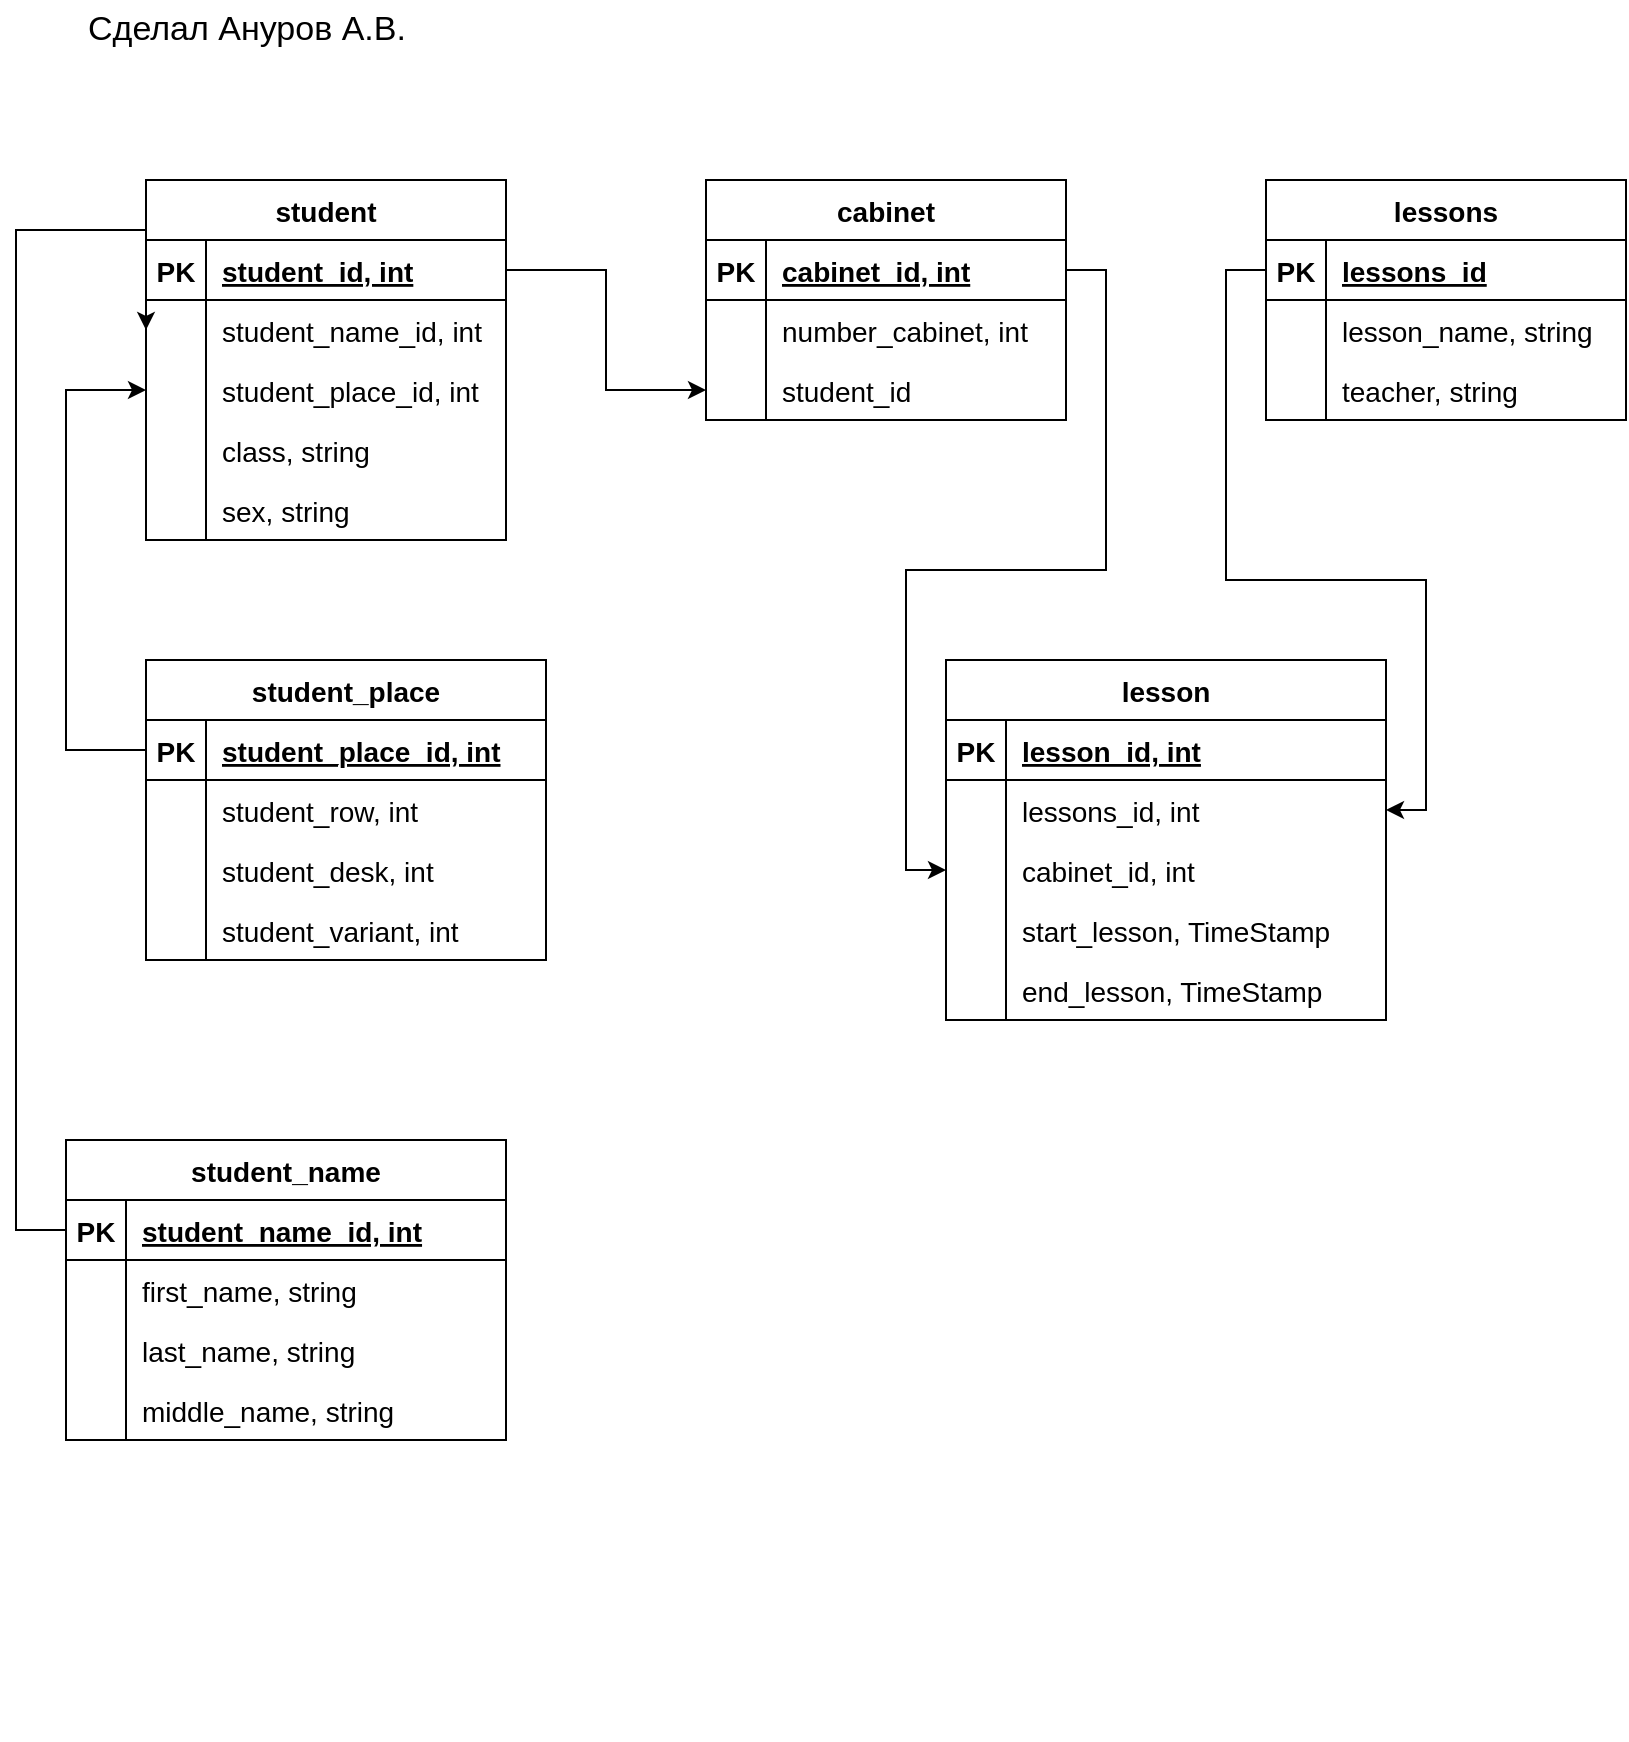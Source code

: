 <mxfile version="20.7.4" type="device"><diagram id="R2lEEEUBdFMjLlhIrx00" name="Page-1"><mxGraphModel dx="2058" dy="1188" grid="1" gridSize="10" guides="1" tooltips="1" connect="1" arrows="1" fold="1" page="1" pageScale="1" pageWidth="850" pageHeight="1100" math="0" shadow="0" extFonts="Permanent Marker^https://fonts.googleapis.com/css?family=Permanent+Marker"><root><mxCell id="0"/><mxCell id="1" parent="0"/><mxCell id="qrlgizruV7iUz2u9Bl9i-1" value="&lt;p style=&quot;box-sizing: border-box; margin: 0px; color: rgb(44, 45, 48); font-family: Roboto, &amp;quot;San Francisco&amp;quot;, &amp;quot;Helvetica Neue&amp;quot;, Helvetica, Arial; text-align: start; background-color: rgb(255, 255, 255);&quot;&gt;&lt;br&gt;&lt;/p&gt;" style="text;html=1;align=center;verticalAlign=middle;resizable=0;points=[];autosize=1;strokeColor=none;fillColor=none;" vertex="1" parent="1"><mxGeometry x="405" y="840" width="20" height="30" as="geometry"/></mxCell><mxCell id="qrlgizruV7iUz2u9Bl9i-22" value="student" style="shape=table;startSize=30;container=1;collapsible=1;childLayout=tableLayout;fixedRows=1;rowLines=0;fontStyle=1;align=center;resizeLast=1;fontSize=14;" vertex="1" parent="1"><mxGeometry x="75" y="90" width="180" height="180" as="geometry"/></mxCell><mxCell id="qrlgizruV7iUz2u9Bl9i-23" value="" style="shape=tableRow;horizontal=0;startSize=0;swimlaneHead=0;swimlaneBody=0;fillColor=none;collapsible=0;dropTarget=0;points=[[0,0.5],[1,0.5]];portConstraint=eastwest;top=0;left=0;right=0;bottom=1;fontSize=14;" vertex="1" parent="qrlgizruV7iUz2u9Bl9i-22"><mxGeometry y="30" width="180" height="30" as="geometry"/></mxCell><mxCell id="qrlgizruV7iUz2u9Bl9i-24" value="PK" style="shape=partialRectangle;connectable=0;fillColor=none;top=0;left=0;bottom=0;right=0;fontStyle=1;overflow=hidden;fontSize=14;" vertex="1" parent="qrlgizruV7iUz2u9Bl9i-23"><mxGeometry width="30" height="30" as="geometry"><mxRectangle width="30" height="30" as="alternateBounds"/></mxGeometry></mxCell><mxCell id="qrlgizruV7iUz2u9Bl9i-25" value="student_id, int" style="shape=partialRectangle;connectable=0;fillColor=none;top=0;left=0;bottom=0;right=0;align=left;spacingLeft=6;fontStyle=5;overflow=hidden;fontSize=14;" vertex="1" parent="qrlgizruV7iUz2u9Bl9i-23"><mxGeometry x="30" width="150" height="30" as="geometry"><mxRectangle width="150" height="30" as="alternateBounds"/></mxGeometry></mxCell><mxCell id="qrlgizruV7iUz2u9Bl9i-26" value="" style="shape=tableRow;horizontal=0;startSize=0;swimlaneHead=0;swimlaneBody=0;fillColor=none;collapsible=0;dropTarget=0;points=[[0,0.5],[1,0.5]];portConstraint=eastwest;top=0;left=0;right=0;bottom=0;fontSize=14;" vertex="1" parent="qrlgizruV7iUz2u9Bl9i-22"><mxGeometry y="60" width="180" height="30" as="geometry"/></mxCell><mxCell id="qrlgizruV7iUz2u9Bl9i-27" value="" style="shape=partialRectangle;connectable=0;fillColor=none;top=0;left=0;bottom=0;right=0;editable=1;overflow=hidden;fontSize=14;" vertex="1" parent="qrlgizruV7iUz2u9Bl9i-26"><mxGeometry width="30" height="30" as="geometry"><mxRectangle width="30" height="30" as="alternateBounds"/></mxGeometry></mxCell><mxCell id="qrlgizruV7iUz2u9Bl9i-28" value="student_name_id, int" style="shape=partialRectangle;connectable=0;fillColor=none;top=0;left=0;bottom=0;right=0;align=left;spacingLeft=6;overflow=hidden;fontSize=14;" vertex="1" parent="qrlgizruV7iUz2u9Bl9i-26"><mxGeometry x="30" width="150" height="30" as="geometry"><mxRectangle width="150" height="30" as="alternateBounds"/></mxGeometry></mxCell><mxCell id="qrlgizruV7iUz2u9Bl9i-57" value="" style="shape=tableRow;horizontal=0;startSize=0;swimlaneHead=0;swimlaneBody=0;fillColor=none;collapsible=0;dropTarget=0;points=[[0,0.5],[1,0.5]];portConstraint=eastwest;top=0;left=0;right=0;bottom=0;fontSize=14;" vertex="1" parent="qrlgizruV7iUz2u9Bl9i-22"><mxGeometry y="90" width="180" height="30" as="geometry"/></mxCell><mxCell id="qrlgizruV7iUz2u9Bl9i-58" value="" style="shape=partialRectangle;connectable=0;fillColor=none;top=0;left=0;bottom=0;right=0;editable=1;overflow=hidden;fontSize=14;" vertex="1" parent="qrlgizruV7iUz2u9Bl9i-57"><mxGeometry width="30" height="30" as="geometry"><mxRectangle width="30" height="30" as="alternateBounds"/></mxGeometry></mxCell><mxCell id="qrlgizruV7iUz2u9Bl9i-59" value="student_place_id, int" style="shape=partialRectangle;connectable=0;fillColor=none;top=0;left=0;bottom=0;right=0;align=left;spacingLeft=6;overflow=hidden;fontSize=14;" vertex="1" parent="qrlgizruV7iUz2u9Bl9i-57"><mxGeometry x="30" width="150" height="30" as="geometry"><mxRectangle width="150" height="30" as="alternateBounds"/></mxGeometry></mxCell><mxCell id="qrlgizruV7iUz2u9Bl9i-29" value="" style="shape=tableRow;horizontal=0;startSize=0;swimlaneHead=0;swimlaneBody=0;fillColor=none;collapsible=0;dropTarget=0;points=[[0,0.5],[1,0.5]];portConstraint=eastwest;top=0;left=0;right=0;bottom=0;fontSize=14;" vertex="1" parent="qrlgizruV7iUz2u9Bl9i-22"><mxGeometry y="120" width="180" height="30" as="geometry"/></mxCell><mxCell id="qrlgizruV7iUz2u9Bl9i-30" value="" style="shape=partialRectangle;connectable=0;fillColor=none;top=0;left=0;bottom=0;right=0;editable=1;overflow=hidden;fontSize=14;" vertex="1" parent="qrlgizruV7iUz2u9Bl9i-29"><mxGeometry width="30" height="30" as="geometry"><mxRectangle width="30" height="30" as="alternateBounds"/></mxGeometry></mxCell><mxCell id="qrlgizruV7iUz2u9Bl9i-31" value="class, string" style="shape=partialRectangle;connectable=0;fillColor=none;top=0;left=0;bottom=0;right=0;align=left;spacingLeft=6;overflow=hidden;fontSize=14;" vertex="1" parent="qrlgizruV7iUz2u9Bl9i-29"><mxGeometry x="30" width="150" height="30" as="geometry"><mxRectangle width="150" height="30" as="alternateBounds"/></mxGeometry></mxCell><mxCell id="qrlgizruV7iUz2u9Bl9i-179" value="" style="shape=tableRow;horizontal=0;startSize=0;swimlaneHead=0;swimlaneBody=0;fillColor=none;collapsible=0;dropTarget=0;points=[[0,0.5],[1,0.5]];portConstraint=eastwest;top=0;left=0;right=0;bottom=0;fontSize=14;" vertex="1" parent="qrlgizruV7iUz2u9Bl9i-22"><mxGeometry y="150" width="180" height="30" as="geometry"/></mxCell><mxCell id="qrlgizruV7iUz2u9Bl9i-180" value="" style="shape=partialRectangle;connectable=0;fillColor=none;top=0;left=0;bottom=0;right=0;editable=1;overflow=hidden;fontSize=14;" vertex="1" parent="qrlgizruV7iUz2u9Bl9i-179"><mxGeometry width="30" height="30" as="geometry"><mxRectangle width="30" height="30" as="alternateBounds"/></mxGeometry></mxCell><mxCell id="qrlgizruV7iUz2u9Bl9i-181" value="sex, string" style="shape=partialRectangle;connectable=0;fillColor=none;top=0;left=0;bottom=0;right=0;align=left;spacingLeft=6;overflow=hidden;fontSize=14;" vertex="1" parent="qrlgizruV7iUz2u9Bl9i-179"><mxGeometry x="30" width="150" height="30" as="geometry"><mxRectangle width="150" height="30" as="alternateBounds"/></mxGeometry></mxCell><mxCell id="qrlgizruV7iUz2u9Bl9i-35" value="student_name" style="shape=table;startSize=30;container=1;collapsible=1;childLayout=tableLayout;fixedRows=1;rowLines=0;fontStyle=1;align=center;resizeLast=1;fontSize=14;" vertex="1" parent="1"><mxGeometry x="35" y="570" width="220" height="150" as="geometry"/></mxCell><mxCell id="qrlgizruV7iUz2u9Bl9i-36" value="" style="shape=tableRow;horizontal=0;startSize=0;swimlaneHead=0;swimlaneBody=0;fillColor=none;collapsible=0;dropTarget=0;points=[[0,0.5],[1,0.5]];portConstraint=eastwest;top=0;left=0;right=0;bottom=1;fontSize=14;" vertex="1" parent="qrlgizruV7iUz2u9Bl9i-35"><mxGeometry y="30" width="220" height="30" as="geometry"/></mxCell><mxCell id="qrlgizruV7iUz2u9Bl9i-37" value="PK" style="shape=partialRectangle;connectable=0;fillColor=none;top=0;left=0;bottom=0;right=0;fontStyle=1;overflow=hidden;fontSize=14;" vertex="1" parent="qrlgizruV7iUz2u9Bl9i-36"><mxGeometry width="30" height="30" as="geometry"><mxRectangle width="30" height="30" as="alternateBounds"/></mxGeometry></mxCell><mxCell id="qrlgizruV7iUz2u9Bl9i-38" value="student_name_id, int" style="shape=partialRectangle;connectable=0;fillColor=none;top=0;left=0;bottom=0;right=0;align=left;spacingLeft=6;fontStyle=5;overflow=hidden;fontSize=14;" vertex="1" parent="qrlgizruV7iUz2u9Bl9i-36"><mxGeometry x="30" width="190" height="30" as="geometry"><mxRectangle width="190" height="30" as="alternateBounds"/></mxGeometry></mxCell><mxCell id="qrlgizruV7iUz2u9Bl9i-39" value="" style="shape=tableRow;horizontal=0;startSize=0;swimlaneHead=0;swimlaneBody=0;fillColor=none;collapsible=0;dropTarget=0;points=[[0,0.5],[1,0.5]];portConstraint=eastwest;top=0;left=0;right=0;bottom=0;fontSize=14;" vertex="1" parent="qrlgizruV7iUz2u9Bl9i-35"><mxGeometry y="60" width="220" height="30" as="geometry"/></mxCell><mxCell id="qrlgizruV7iUz2u9Bl9i-40" value="" style="shape=partialRectangle;connectable=0;fillColor=none;top=0;left=0;bottom=0;right=0;editable=1;overflow=hidden;fontSize=14;" vertex="1" parent="qrlgizruV7iUz2u9Bl9i-39"><mxGeometry width="30" height="30" as="geometry"><mxRectangle width="30" height="30" as="alternateBounds"/></mxGeometry></mxCell><mxCell id="qrlgizruV7iUz2u9Bl9i-41" value="first_name, string  " style="shape=partialRectangle;connectable=0;fillColor=none;top=0;left=0;bottom=0;right=0;align=left;spacingLeft=6;overflow=hidden;fontSize=14;" vertex="1" parent="qrlgizruV7iUz2u9Bl9i-39"><mxGeometry x="30" width="190" height="30" as="geometry"><mxRectangle width="190" height="30" as="alternateBounds"/></mxGeometry></mxCell><mxCell id="qrlgizruV7iUz2u9Bl9i-42" value="" style="shape=tableRow;horizontal=0;startSize=0;swimlaneHead=0;swimlaneBody=0;fillColor=none;collapsible=0;dropTarget=0;points=[[0,0.5],[1,0.5]];portConstraint=eastwest;top=0;left=0;right=0;bottom=0;fontSize=14;" vertex="1" parent="qrlgizruV7iUz2u9Bl9i-35"><mxGeometry y="90" width="220" height="30" as="geometry"/></mxCell><mxCell id="qrlgizruV7iUz2u9Bl9i-43" value="" style="shape=partialRectangle;connectable=0;fillColor=none;top=0;left=0;bottom=0;right=0;editable=1;overflow=hidden;fontSize=14;" vertex="1" parent="qrlgizruV7iUz2u9Bl9i-42"><mxGeometry width="30" height="30" as="geometry"><mxRectangle width="30" height="30" as="alternateBounds"/></mxGeometry></mxCell><mxCell id="qrlgizruV7iUz2u9Bl9i-44" value="last_name, string" style="shape=partialRectangle;connectable=0;fillColor=none;top=0;left=0;bottom=0;right=0;align=left;spacingLeft=6;overflow=hidden;fontSize=14;" vertex="1" parent="qrlgizruV7iUz2u9Bl9i-42"><mxGeometry x="30" width="190" height="30" as="geometry"><mxRectangle width="190" height="30" as="alternateBounds"/></mxGeometry></mxCell><mxCell id="qrlgizruV7iUz2u9Bl9i-45" value="" style="shape=tableRow;horizontal=0;startSize=0;swimlaneHead=0;swimlaneBody=0;fillColor=none;collapsible=0;dropTarget=0;points=[[0,0.5],[1,0.5]];portConstraint=eastwest;top=0;left=0;right=0;bottom=0;fontSize=14;" vertex="1" parent="qrlgizruV7iUz2u9Bl9i-35"><mxGeometry y="120" width="220" height="30" as="geometry"/></mxCell><mxCell id="qrlgizruV7iUz2u9Bl9i-46" value="" style="shape=partialRectangle;connectable=0;fillColor=none;top=0;left=0;bottom=0;right=0;editable=1;overflow=hidden;fontSize=14;" vertex="1" parent="qrlgizruV7iUz2u9Bl9i-45"><mxGeometry width="30" height="30" as="geometry"><mxRectangle width="30" height="30" as="alternateBounds"/></mxGeometry></mxCell><mxCell id="qrlgizruV7iUz2u9Bl9i-47" value="middle_name, string" style="shape=partialRectangle;connectable=0;fillColor=none;top=0;left=0;bottom=0;right=0;align=left;spacingLeft=6;overflow=hidden;fontSize=14;" vertex="1" parent="qrlgizruV7iUz2u9Bl9i-45"><mxGeometry x="30" width="190" height="30" as="geometry"><mxRectangle width="190" height="30" as="alternateBounds"/></mxGeometry></mxCell><mxCell id="qrlgizruV7iUz2u9Bl9i-63" value="cabinet" style="shape=table;startSize=30;container=1;collapsible=1;childLayout=tableLayout;fixedRows=1;rowLines=0;fontStyle=1;align=center;resizeLast=1;fontSize=14;" vertex="1" parent="1"><mxGeometry x="355" y="90" width="180" height="120" as="geometry"><mxRectangle x="760" y="40" width="90" height="30" as="alternateBounds"/></mxGeometry></mxCell><mxCell id="qrlgizruV7iUz2u9Bl9i-64" value="" style="shape=tableRow;horizontal=0;startSize=0;swimlaneHead=0;swimlaneBody=0;fillColor=none;collapsible=0;dropTarget=0;points=[[0,0.5],[1,0.5]];portConstraint=eastwest;top=0;left=0;right=0;bottom=1;fontSize=14;" vertex="1" parent="qrlgizruV7iUz2u9Bl9i-63"><mxGeometry y="30" width="180" height="30" as="geometry"/></mxCell><mxCell id="qrlgizruV7iUz2u9Bl9i-65" value="PK" style="shape=partialRectangle;connectable=0;fillColor=none;top=0;left=0;bottom=0;right=0;fontStyle=1;overflow=hidden;fontSize=14;" vertex="1" parent="qrlgizruV7iUz2u9Bl9i-64"><mxGeometry width="30" height="30" as="geometry"><mxRectangle width="30" height="30" as="alternateBounds"/></mxGeometry></mxCell><mxCell id="qrlgizruV7iUz2u9Bl9i-66" value="cabinet_id, int" style="shape=partialRectangle;connectable=0;fillColor=none;top=0;left=0;bottom=0;right=0;align=left;spacingLeft=6;fontStyle=5;overflow=hidden;fontSize=14;" vertex="1" parent="qrlgizruV7iUz2u9Bl9i-64"><mxGeometry x="30" width="150" height="30" as="geometry"><mxRectangle width="150" height="30" as="alternateBounds"/></mxGeometry></mxCell><mxCell id="qrlgizruV7iUz2u9Bl9i-67" value="" style="shape=tableRow;horizontal=0;startSize=0;swimlaneHead=0;swimlaneBody=0;fillColor=none;collapsible=0;dropTarget=0;points=[[0,0.5],[1,0.5]];portConstraint=eastwest;top=0;left=0;right=0;bottom=0;fontSize=14;" vertex="1" parent="qrlgizruV7iUz2u9Bl9i-63"><mxGeometry y="60" width="180" height="30" as="geometry"/></mxCell><mxCell id="qrlgizruV7iUz2u9Bl9i-68" value="" style="shape=partialRectangle;connectable=0;fillColor=none;top=0;left=0;bottom=0;right=0;editable=1;overflow=hidden;fontSize=14;" vertex="1" parent="qrlgizruV7iUz2u9Bl9i-67"><mxGeometry width="30" height="30" as="geometry"><mxRectangle width="30" height="30" as="alternateBounds"/></mxGeometry></mxCell><mxCell id="qrlgizruV7iUz2u9Bl9i-69" value="number_cabinet, int" style="shape=partialRectangle;connectable=0;fillColor=none;top=0;left=0;bottom=0;right=0;align=left;spacingLeft=6;overflow=hidden;fontSize=14;" vertex="1" parent="qrlgizruV7iUz2u9Bl9i-67"><mxGeometry x="30" width="150" height="30" as="geometry"><mxRectangle width="150" height="30" as="alternateBounds"/></mxGeometry></mxCell><mxCell id="qrlgizruV7iUz2u9Bl9i-149" value="" style="shape=tableRow;horizontal=0;startSize=0;swimlaneHead=0;swimlaneBody=0;fillColor=none;collapsible=0;dropTarget=0;points=[[0,0.5],[1,0.5]];portConstraint=eastwest;top=0;left=0;right=0;bottom=0;fontSize=14;" vertex="1" parent="qrlgizruV7iUz2u9Bl9i-63"><mxGeometry y="90" width="180" height="30" as="geometry"/></mxCell><mxCell id="qrlgizruV7iUz2u9Bl9i-150" value="" style="shape=partialRectangle;connectable=0;fillColor=none;top=0;left=0;bottom=0;right=0;editable=1;overflow=hidden;fontSize=14;" vertex="1" parent="qrlgizruV7iUz2u9Bl9i-149"><mxGeometry width="30" height="30" as="geometry"><mxRectangle width="30" height="30" as="alternateBounds"/></mxGeometry></mxCell><mxCell id="qrlgizruV7iUz2u9Bl9i-151" value="student_id" style="shape=partialRectangle;connectable=0;fillColor=none;top=0;left=0;bottom=0;right=0;align=left;spacingLeft=6;overflow=hidden;fontSize=14;" vertex="1" parent="qrlgizruV7iUz2u9Bl9i-149"><mxGeometry x="30" width="150" height="30" as="geometry"><mxRectangle width="150" height="30" as="alternateBounds"/></mxGeometry></mxCell><mxCell id="qrlgizruV7iUz2u9Bl9i-131" style="edgeStyle=orthogonalEdgeStyle;rounded=0;orthogonalLoop=1;jettySize=auto;html=1;entryX=0;entryY=0.5;entryDx=0;entryDy=0;fontSize=14;" edge="1" parent="1" source="qrlgizruV7iUz2u9Bl9i-36" target="qrlgizruV7iUz2u9Bl9i-26"><mxGeometry relative="1" as="geometry"><Array as="points"><mxPoint x="10" y="615"/><mxPoint x="10" y="115"/><mxPoint x="75" y="115"/></Array></mxGeometry></mxCell><mxCell id="qrlgizruV7iUz2u9Bl9i-132" value="lesson" style="shape=table;startSize=30;container=1;collapsible=1;childLayout=tableLayout;fixedRows=1;rowLines=0;fontStyle=1;align=center;resizeLast=1;fontSize=14;" vertex="1" parent="1"><mxGeometry x="475" y="330" width="220" height="180" as="geometry"><mxRectangle x="760" y="40" width="90" height="30" as="alternateBounds"/></mxGeometry></mxCell><mxCell id="qrlgizruV7iUz2u9Bl9i-133" value="" style="shape=tableRow;horizontal=0;startSize=0;swimlaneHead=0;swimlaneBody=0;fillColor=none;collapsible=0;dropTarget=0;points=[[0,0.5],[1,0.5]];portConstraint=eastwest;top=0;left=0;right=0;bottom=1;fontSize=14;" vertex="1" parent="qrlgizruV7iUz2u9Bl9i-132"><mxGeometry y="30" width="220" height="30" as="geometry"/></mxCell><mxCell id="qrlgizruV7iUz2u9Bl9i-134" value="PK" style="shape=partialRectangle;connectable=0;fillColor=none;top=0;left=0;bottom=0;right=0;fontStyle=1;overflow=hidden;fontSize=14;" vertex="1" parent="qrlgizruV7iUz2u9Bl9i-133"><mxGeometry width="30" height="30" as="geometry"><mxRectangle width="30" height="30" as="alternateBounds"/></mxGeometry></mxCell><mxCell id="qrlgizruV7iUz2u9Bl9i-135" value="lesson_id, int" style="shape=partialRectangle;connectable=0;fillColor=none;top=0;left=0;bottom=0;right=0;align=left;spacingLeft=6;fontStyle=5;overflow=hidden;fontSize=14;" vertex="1" parent="qrlgizruV7iUz2u9Bl9i-133"><mxGeometry x="30" width="190" height="30" as="geometry"><mxRectangle width="190" height="30" as="alternateBounds"/></mxGeometry></mxCell><mxCell id="qrlgizruV7iUz2u9Bl9i-136" value="" style="shape=tableRow;horizontal=0;startSize=0;swimlaneHead=0;swimlaneBody=0;fillColor=none;collapsible=0;dropTarget=0;points=[[0,0.5],[1,0.5]];portConstraint=eastwest;top=0;left=0;right=0;bottom=0;fontSize=14;" vertex="1" parent="qrlgizruV7iUz2u9Bl9i-132"><mxGeometry y="60" width="220" height="30" as="geometry"/></mxCell><mxCell id="qrlgizruV7iUz2u9Bl9i-137" value="" style="shape=partialRectangle;connectable=0;fillColor=none;top=0;left=0;bottom=0;right=0;editable=1;overflow=hidden;fontSize=14;" vertex="1" parent="qrlgizruV7iUz2u9Bl9i-136"><mxGeometry width="30" height="30" as="geometry"><mxRectangle width="30" height="30" as="alternateBounds"/></mxGeometry></mxCell><mxCell id="qrlgizruV7iUz2u9Bl9i-138" value="lessons_id, int" style="shape=partialRectangle;connectable=0;fillColor=none;top=0;left=0;bottom=0;right=0;align=left;spacingLeft=6;overflow=hidden;fontSize=14;" vertex="1" parent="qrlgizruV7iUz2u9Bl9i-136"><mxGeometry x="30" width="190" height="30" as="geometry"><mxRectangle width="190" height="30" as="alternateBounds"/></mxGeometry></mxCell><mxCell id="qrlgizruV7iUz2u9Bl9i-195" value="" style="shape=tableRow;horizontal=0;startSize=0;swimlaneHead=0;swimlaneBody=0;fillColor=none;collapsible=0;dropTarget=0;points=[[0,0.5],[1,0.5]];portConstraint=eastwest;top=0;left=0;right=0;bottom=0;fontSize=14;" vertex="1" parent="qrlgizruV7iUz2u9Bl9i-132"><mxGeometry y="90" width="220" height="30" as="geometry"/></mxCell><mxCell id="qrlgizruV7iUz2u9Bl9i-196" value="" style="shape=partialRectangle;connectable=0;fillColor=none;top=0;left=0;bottom=0;right=0;editable=1;overflow=hidden;fontSize=14;" vertex="1" parent="qrlgizruV7iUz2u9Bl9i-195"><mxGeometry width="30" height="30" as="geometry"><mxRectangle width="30" height="30" as="alternateBounds"/></mxGeometry></mxCell><mxCell id="qrlgizruV7iUz2u9Bl9i-197" value="cabinet_id, int" style="shape=partialRectangle;connectable=0;fillColor=none;top=0;left=0;bottom=0;right=0;align=left;spacingLeft=6;overflow=hidden;fontSize=14;" vertex="1" parent="qrlgizruV7iUz2u9Bl9i-195"><mxGeometry x="30" width="190" height="30" as="geometry"><mxRectangle width="190" height="30" as="alternateBounds"/></mxGeometry></mxCell><mxCell id="qrlgizruV7iUz2u9Bl9i-198" value="" style="shape=tableRow;horizontal=0;startSize=0;swimlaneHead=0;swimlaneBody=0;fillColor=none;collapsible=0;dropTarget=0;points=[[0,0.5],[1,0.5]];portConstraint=eastwest;top=0;left=0;right=0;bottom=0;fontSize=14;" vertex="1" parent="qrlgizruV7iUz2u9Bl9i-132"><mxGeometry y="120" width="220" height="30" as="geometry"/></mxCell><mxCell id="qrlgizruV7iUz2u9Bl9i-199" value="" style="shape=partialRectangle;connectable=0;fillColor=none;top=0;left=0;bottom=0;right=0;editable=1;overflow=hidden;fontSize=14;" vertex="1" parent="qrlgizruV7iUz2u9Bl9i-198"><mxGeometry width="30" height="30" as="geometry"><mxRectangle width="30" height="30" as="alternateBounds"/></mxGeometry></mxCell><mxCell id="qrlgizruV7iUz2u9Bl9i-200" value="start_lesson, TimeStamp" style="shape=partialRectangle;connectable=0;fillColor=none;top=0;left=0;bottom=0;right=0;align=left;spacingLeft=6;overflow=hidden;fontSize=14;" vertex="1" parent="qrlgizruV7iUz2u9Bl9i-198"><mxGeometry x="30" width="190" height="30" as="geometry"><mxRectangle width="190" height="30" as="alternateBounds"/></mxGeometry></mxCell><mxCell id="qrlgizruV7iUz2u9Bl9i-201" value="" style="shape=tableRow;horizontal=0;startSize=0;swimlaneHead=0;swimlaneBody=0;fillColor=none;collapsible=0;dropTarget=0;points=[[0,0.5],[1,0.5]];portConstraint=eastwest;top=0;left=0;right=0;bottom=0;fontSize=14;" vertex="1" parent="qrlgizruV7iUz2u9Bl9i-132"><mxGeometry y="150" width="220" height="30" as="geometry"/></mxCell><mxCell id="qrlgizruV7iUz2u9Bl9i-202" value="" style="shape=partialRectangle;connectable=0;fillColor=none;top=0;left=0;bottom=0;right=0;editable=1;overflow=hidden;fontSize=14;" vertex="1" parent="qrlgizruV7iUz2u9Bl9i-201"><mxGeometry width="30" height="30" as="geometry"><mxRectangle width="30" height="30" as="alternateBounds"/></mxGeometry></mxCell><mxCell id="qrlgizruV7iUz2u9Bl9i-203" value="end_lesson, TimeStamp" style="shape=partialRectangle;connectable=0;fillColor=none;top=0;left=0;bottom=0;right=0;align=left;spacingLeft=6;overflow=hidden;fontSize=14;" vertex="1" parent="qrlgizruV7iUz2u9Bl9i-201"><mxGeometry x="30" width="190" height="30" as="geometry"><mxRectangle width="190" height="30" as="alternateBounds"/></mxGeometry></mxCell><mxCell id="qrlgizruV7iUz2u9Bl9i-163" value="student_place" style="shape=table;startSize=30;container=1;collapsible=1;childLayout=tableLayout;fixedRows=1;rowLines=0;fontStyle=1;align=center;resizeLast=1;fontSize=14;" vertex="1" parent="1"><mxGeometry x="75" y="330" width="200" height="150" as="geometry"/></mxCell><mxCell id="qrlgizruV7iUz2u9Bl9i-164" value="" style="shape=tableRow;horizontal=0;startSize=0;swimlaneHead=0;swimlaneBody=0;fillColor=none;collapsible=0;dropTarget=0;points=[[0,0.5],[1,0.5]];portConstraint=eastwest;top=0;left=0;right=0;bottom=1;fontSize=14;" vertex="1" parent="qrlgizruV7iUz2u9Bl9i-163"><mxGeometry y="30" width="200" height="30" as="geometry"/></mxCell><mxCell id="qrlgizruV7iUz2u9Bl9i-165" value="PK" style="shape=partialRectangle;connectable=0;fillColor=none;top=0;left=0;bottom=0;right=0;fontStyle=1;overflow=hidden;fontSize=14;" vertex="1" parent="qrlgizruV7iUz2u9Bl9i-164"><mxGeometry width="30" height="30" as="geometry"><mxRectangle width="30" height="30" as="alternateBounds"/></mxGeometry></mxCell><mxCell id="qrlgizruV7iUz2u9Bl9i-166" value="student_place_id, int" style="shape=partialRectangle;connectable=0;fillColor=none;top=0;left=0;bottom=0;right=0;align=left;spacingLeft=6;fontStyle=5;overflow=hidden;fontSize=14;" vertex="1" parent="qrlgizruV7iUz2u9Bl9i-164"><mxGeometry x="30" width="170" height="30" as="geometry"><mxRectangle width="170" height="30" as="alternateBounds"/></mxGeometry></mxCell><mxCell id="qrlgizruV7iUz2u9Bl9i-170" value="" style="shape=tableRow;horizontal=0;startSize=0;swimlaneHead=0;swimlaneBody=0;fillColor=none;collapsible=0;dropTarget=0;points=[[0,0.5],[1,0.5]];portConstraint=eastwest;top=0;left=0;right=0;bottom=0;fontSize=14;" vertex="1" parent="qrlgizruV7iUz2u9Bl9i-163"><mxGeometry y="60" width="200" height="30" as="geometry"/></mxCell><mxCell id="qrlgizruV7iUz2u9Bl9i-171" value="" style="shape=partialRectangle;connectable=0;fillColor=none;top=0;left=0;bottom=0;right=0;editable=1;overflow=hidden;fontSize=14;" vertex="1" parent="qrlgizruV7iUz2u9Bl9i-170"><mxGeometry width="30" height="30" as="geometry"><mxRectangle width="30" height="30" as="alternateBounds"/></mxGeometry></mxCell><mxCell id="qrlgizruV7iUz2u9Bl9i-172" value="student_row, int" style="shape=partialRectangle;connectable=0;fillColor=none;top=0;left=0;bottom=0;right=0;align=left;spacingLeft=6;overflow=hidden;fontSize=14;" vertex="1" parent="qrlgizruV7iUz2u9Bl9i-170"><mxGeometry x="30" width="170" height="30" as="geometry"><mxRectangle width="170" height="30" as="alternateBounds"/></mxGeometry></mxCell><mxCell id="qrlgizruV7iUz2u9Bl9i-173" value="" style="shape=tableRow;horizontal=0;startSize=0;swimlaneHead=0;swimlaneBody=0;fillColor=none;collapsible=0;dropTarget=0;points=[[0,0.5],[1,0.5]];portConstraint=eastwest;top=0;left=0;right=0;bottom=0;fontSize=14;" vertex="1" parent="qrlgizruV7iUz2u9Bl9i-163"><mxGeometry y="90" width="200" height="30" as="geometry"/></mxCell><mxCell id="qrlgizruV7iUz2u9Bl9i-174" value="" style="shape=partialRectangle;connectable=0;fillColor=none;top=0;left=0;bottom=0;right=0;editable=1;overflow=hidden;fontSize=14;" vertex="1" parent="qrlgizruV7iUz2u9Bl9i-173"><mxGeometry width="30" height="30" as="geometry"><mxRectangle width="30" height="30" as="alternateBounds"/></mxGeometry></mxCell><mxCell id="qrlgizruV7iUz2u9Bl9i-175" value="student_desk, int" style="shape=partialRectangle;connectable=0;fillColor=none;top=0;left=0;bottom=0;right=0;align=left;spacingLeft=6;overflow=hidden;fontSize=14;" vertex="1" parent="qrlgizruV7iUz2u9Bl9i-173"><mxGeometry x="30" width="170" height="30" as="geometry"><mxRectangle width="170" height="30" as="alternateBounds"/></mxGeometry></mxCell><mxCell id="qrlgizruV7iUz2u9Bl9i-176" value="" style="shape=tableRow;horizontal=0;startSize=0;swimlaneHead=0;swimlaneBody=0;fillColor=none;collapsible=0;dropTarget=0;points=[[0,0.5],[1,0.5]];portConstraint=eastwest;top=0;left=0;right=0;bottom=0;fontSize=14;" vertex="1" parent="qrlgizruV7iUz2u9Bl9i-163"><mxGeometry y="120" width="200" height="30" as="geometry"/></mxCell><mxCell id="qrlgizruV7iUz2u9Bl9i-177" value="" style="shape=partialRectangle;connectable=0;fillColor=none;top=0;left=0;bottom=0;right=0;editable=1;overflow=hidden;fontSize=14;" vertex="1" parent="qrlgizruV7iUz2u9Bl9i-176"><mxGeometry width="30" height="30" as="geometry"><mxRectangle width="30" height="30" as="alternateBounds"/></mxGeometry></mxCell><mxCell id="qrlgizruV7iUz2u9Bl9i-178" value="student_variant, int" style="shape=partialRectangle;connectable=0;fillColor=none;top=0;left=0;bottom=0;right=0;align=left;spacingLeft=6;overflow=hidden;fontSize=14;" vertex="1" parent="qrlgizruV7iUz2u9Bl9i-176"><mxGeometry x="30" width="170" height="30" as="geometry"><mxRectangle width="170" height="30" as="alternateBounds"/></mxGeometry></mxCell><mxCell id="qrlgizruV7iUz2u9Bl9i-182" style="edgeStyle=orthogonalEdgeStyle;rounded=0;orthogonalLoop=1;jettySize=auto;html=1;entryX=0;entryY=0.5;entryDx=0;entryDy=0;fontSize=12;" edge="1" parent="1" source="qrlgizruV7iUz2u9Bl9i-164" target="qrlgizruV7iUz2u9Bl9i-57"><mxGeometry relative="1" as="geometry"><Array as="points"><mxPoint x="35" y="375"/><mxPoint x="35" y="195"/></Array></mxGeometry></mxCell><mxCell id="qrlgizruV7iUz2u9Bl9i-204" value="lessons" style="shape=table;startSize=30;container=1;collapsible=1;childLayout=tableLayout;fixedRows=1;rowLines=0;fontStyle=1;align=center;resizeLast=1;fontSize=14;" vertex="1" parent="1"><mxGeometry x="635" y="90" width="180" height="120" as="geometry"><mxRectangle x="760" y="40" width="90" height="30" as="alternateBounds"/></mxGeometry></mxCell><mxCell id="qrlgizruV7iUz2u9Bl9i-205" value="" style="shape=tableRow;horizontal=0;startSize=0;swimlaneHead=0;swimlaneBody=0;fillColor=none;collapsible=0;dropTarget=0;points=[[0,0.5],[1,0.5]];portConstraint=eastwest;top=0;left=0;right=0;bottom=1;fontSize=14;" vertex="1" parent="qrlgizruV7iUz2u9Bl9i-204"><mxGeometry y="30" width="180" height="30" as="geometry"/></mxCell><mxCell id="qrlgizruV7iUz2u9Bl9i-206" value="PK" style="shape=partialRectangle;connectable=0;fillColor=none;top=0;left=0;bottom=0;right=0;fontStyle=1;overflow=hidden;fontSize=14;" vertex="1" parent="qrlgizruV7iUz2u9Bl9i-205"><mxGeometry width="30" height="30" as="geometry"><mxRectangle width="30" height="30" as="alternateBounds"/></mxGeometry></mxCell><mxCell id="qrlgizruV7iUz2u9Bl9i-207" value="lessons_id" style="shape=partialRectangle;connectable=0;fillColor=none;top=0;left=0;bottom=0;right=0;align=left;spacingLeft=6;fontStyle=5;overflow=hidden;fontSize=14;" vertex="1" parent="qrlgizruV7iUz2u9Bl9i-205"><mxGeometry x="30" width="150" height="30" as="geometry"><mxRectangle width="150" height="30" as="alternateBounds"/></mxGeometry></mxCell><mxCell id="qrlgizruV7iUz2u9Bl9i-208" value="" style="shape=tableRow;horizontal=0;startSize=0;swimlaneHead=0;swimlaneBody=0;fillColor=none;collapsible=0;dropTarget=0;points=[[0,0.5],[1,0.5]];portConstraint=eastwest;top=0;left=0;right=0;bottom=0;fontSize=14;" vertex="1" parent="qrlgizruV7iUz2u9Bl9i-204"><mxGeometry y="60" width="180" height="30" as="geometry"/></mxCell><mxCell id="qrlgizruV7iUz2u9Bl9i-209" value="" style="shape=partialRectangle;connectable=0;fillColor=none;top=0;left=0;bottom=0;right=0;editable=1;overflow=hidden;fontSize=14;" vertex="1" parent="qrlgizruV7iUz2u9Bl9i-208"><mxGeometry width="30" height="30" as="geometry"><mxRectangle width="30" height="30" as="alternateBounds"/></mxGeometry></mxCell><mxCell id="qrlgizruV7iUz2u9Bl9i-210" value="lesson_name, string" style="shape=partialRectangle;connectable=0;fillColor=none;top=0;left=0;bottom=0;right=0;align=left;spacingLeft=6;overflow=hidden;fontSize=14;" vertex="1" parent="qrlgizruV7iUz2u9Bl9i-208"><mxGeometry x="30" width="150" height="30" as="geometry"><mxRectangle width="150" height="30" as="alternateBounds"/></mxGeometry></mxCell><mxCell id="qrlgizruV7iUz2u9Bl9i-211" value="" style="shape=tableRow;horizontal=0;startSize=0;swimlaneHead=0;swimlaneBody=0;fillColor=none;collapsible=0;dropTarget=0;points=[[0,0.5],[1,0.5]];portConstraint=eastwest;top=0;left=0;right=0;bottom=0;fontSize=14;" vertex="1" parent="qrlgizruV7iUz2u9Bl9i-204"><mxGeometry y="90" width="180" height="30" as="geometry"/></mxCell><mxCell id="qrlgizruV7iUz2u9Bl9i-212" value="" style="shape=partialRectangle;connectable=0;fillColor=none;top=0;left=0;bottom=0;right=0;editable=1;overflow=hidden;fontSize=14;" vertex="1" parent="qrlgizruV7iUz2u9Bl9i-211"><mxGeometry width="30" height="30" as="geometry"><mxRectangle width="30" height="30" as="alternateBounds"/></mxGeometry></mxCell><mxCell id="qrlgizruV7iUz2u9Bl9i-213" value="teacher, string" style="shape=partialRectangle;connectable=0;fillColor=none;top=0;left=0;bottom=0;right=0;align=left;spacingLeft=6;overflow=hidden;fontSize=14;" vertex="1" parent="qrlgizruV7iUz2u9Bl9i-211"><mxGeometry x="30" width="150" height="30" as="geometry"><mxRectangle width="150" height="30" as="alternateBounds"/></mxGeometry></mxCell><mxCell id="qrlgizruV7iUz2u9Bl9i-214" style="edgeStyle=orthogonalEdgeStyle;rounded=0;orthogonalLoop=1;jettySize=auto;html=1;fontSize=12;" edge="1" parent="1" source="qrlgizruV7iUz2u9Bl9i-23" target="qrlgizruV7iUz2u9Bl9i-149"><mxGeometry relative="1" as="geometry"/></mxCell><mxCell id="qrlgizruV7iUz2u9Bl9i-215" style="edgeStyle=orthogonalEdgeStyle;rounded=0;orthogonalLoop=1;jettySize=auto;html=1;entryX=1;entryY=0.5;entryDx=0;entryDy=0;fontSize=12;" edge="1" parent="1" source="qrlgizruV7iUz2u9Bl9i-205" target="qrlgizruV7iUz2u9Bl9i-136"><mxGeometry relative="1" as="geometry"><Array as="points"><mxPoint x="615" y="135"/><mxPoint x="615" y="290"/><mxPoint x="715" y="290"/><mxPoint x="715" y="405"/></Array></mxGeometry></mxCell><mxCell id="qrlgizruV7iUz2u9Bl9i-216" style="edgeStyle=orthogonalEdgeStyle;rounded=0;orthogonalLoop=1;jettySize=auto;html=1;fontSize=12;" edge="1" parent="1" source="qrlgizruV7iUz2u9Bl9i-64" target="qrlgizruV7iUz2u9Bl9i-195"><mxGeometry relative="1" as="geometry"/></mxCell><mxCell id="qrlgizruV7iUz2u9Bl9i-217" value="&lt;font style=&quot;font-size: 17px;&quot;&gt;Сделал Ануров А.В.&lt;/font&gt;" style="text;html=1;align=center;verticalAlign=middle;resizable=0;points=[];autosize=1;strokeColor=none;fillColor=none;fontSize=12;" vertex="1" parent="1"><mxGeometry x="35" width="180" height="30" as="geometry"/></mxCell></root></mxGraphModel></diagram></mxfile>